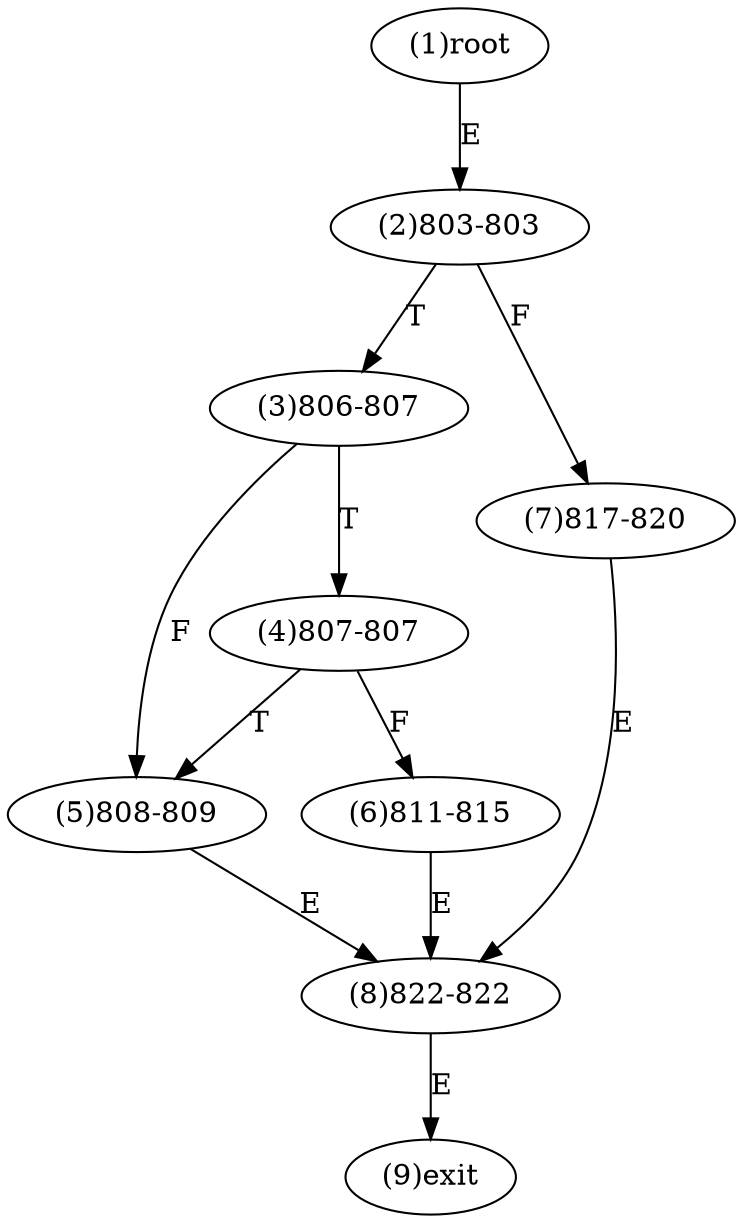 digraph "" { 
1[ label="(1)root"];
2[ label="(2)803-803"];
3[ label="(3)806-807"];
4[ label="(4)807-807"];
5[ label="(5)808-809"];
6[ label="(6)811-815"];
7[ label="(7)817-820"];
8[ label="(8)822-822"];
9[ label="(9)exit"];
1->2[ label="E"];
2->7[ label="F"];
2->3[ label="T"];
3->5[ label="F"];
3->4[ label="T"];
4->6[ label="F"];
4->5[ label="T"];
5->8[ label="E"];
6->8[ label="E"];
7->8[ label="E"];
8->9[ label="E"];
}